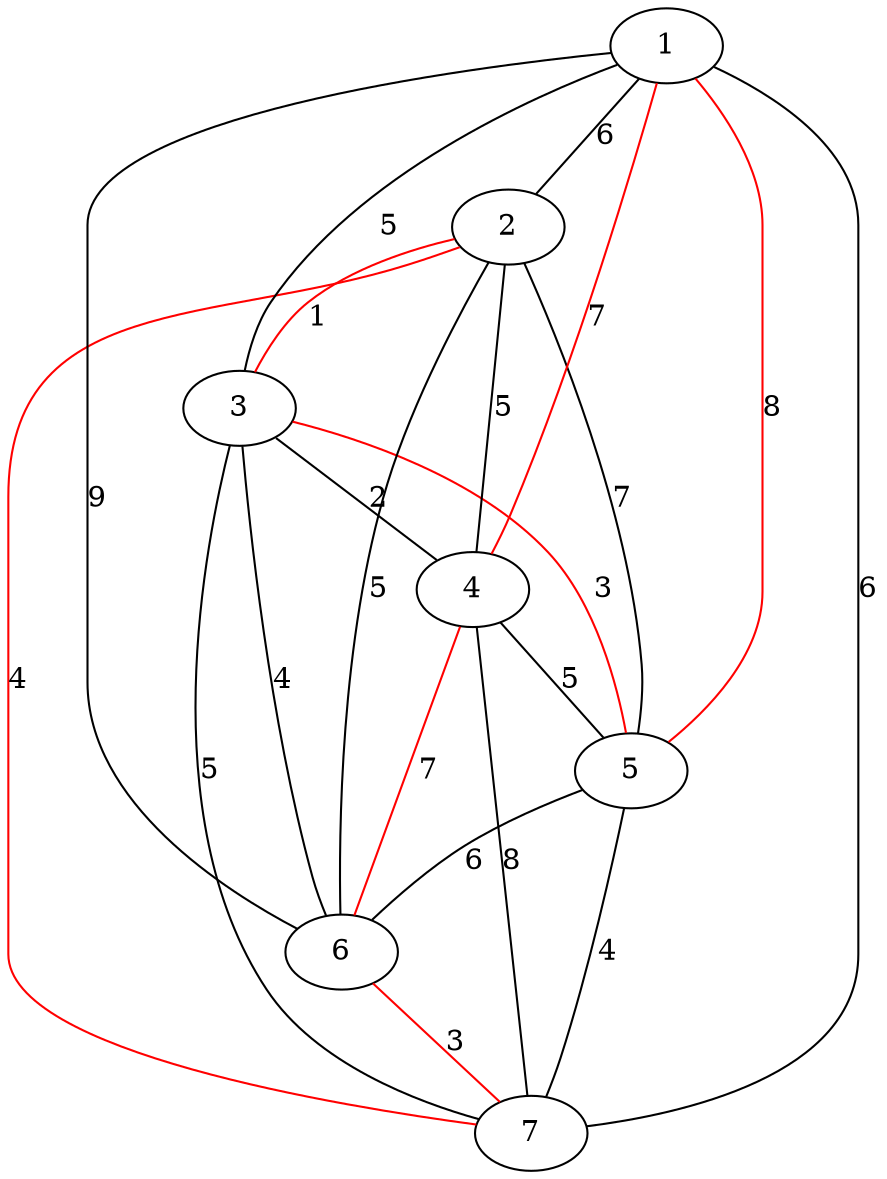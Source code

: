 graph
{
	3--5[label="3",weight="3", color="red"];
	2--3[label="1",weight="1", color="red"];
	2--7[label="4",weight="4", color="red"];
	6--7[label="3",weight="3", color="red"];
	4--6[label="7",weight="7", color="red"];
	1--4[label="7",weight="7", color="red"];
	1--5[label="8",weight="8", color="red"];
	1--2[label="6",weight="6"];
	1--3[label="5",weight="5"];
	1--6[label="9",weight="9"];
	1--7[label="6",weight="6"];
	2--4[label="5",weight="5"];
	2--5[label="7",weight="7"];
	2--6[label="5",weight="5"];
	3--4[label="2",weight="2"];
	3--6[label="4",weight="4"];
	3--7[label="5",weight="5"];
	4--5[label="5",weight="5"];
	4--7[label="8",weight="8"];
	5--6[label="6",weight="6"];
	5--7[label="4",weight="4"];
}